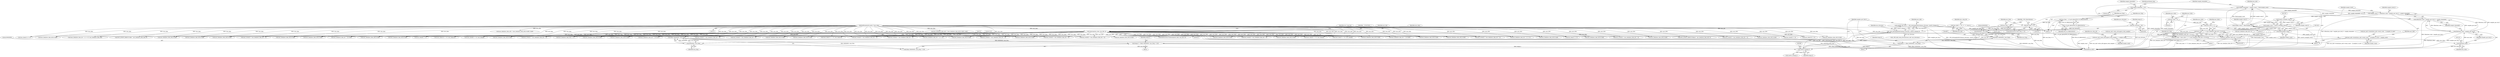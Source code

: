 digraph "0_wildmidi_660b513d99bced8783a4a5984ac2f742c74ebbdd_2@API" {
"1001231" [label="(Call,sample_remainder = sample_count_f - (float)sample_count)"];
"1001233" [label="(Call,sample_count_f - (float)sample_count)"];
"1001228" [label="(Call,(uint32_t)sample_count_f)"];
"1001217" [label="(Call,sample_count_f = ((float)mus_ticks * samples_per_tick_f) + sample_remainder)"];
"1001220" [label="(Call,(float)mus_ticks * samples_per_tick_f)"];
"1001221" [label="(Call,(float)mus_ticks)"];
"1001198" [label="(Call,mus_ticks = (mus_ticks << 7) | (mus_data[mus_data_ofs++] & 0x7f))"];
"1001200" [label="(Call,(mus_ticks << 7) | (mus_data[mus_data_ofs++] & 0x7f))"];
"1001201" [label="(Call,mus_ticks << 7)"];
"1001193" [label="(Call,mus_ticks = 0)"];
"1001204" [label="(Call,mus_data[mus_data_ofs++] & 0x7f)"];
"1000227" [label="(Call,memcmp(mus_data, mus_hdr, 4))"];
"1000124" [label="(MethodParameterIn,uint8_t *mus_data)"];
"1000128" [label="(Call,mus_hdr[] = { 'M', 'U', 'S', 0x1A })"];
"1000393" [label="(Call,samples_per_tick_f = _WM_GetSamplesPerTick(mus_divisions, (uint32_t)tempo_f))"];
"1000395" [label="(Call,_WM_GetSamplesPerTick(mus_divisions, (uint32_t)tempo_f))"];
"1000164" [label="(Call,mus_divisions = 60)"];
"1000397" [label="(Call,(uint32_t)tempo_f)"];
"1000375" [label="(Call,tempo_f = (float) (60000000 / mus_freq) + 0.5f)"];
"1000378" [label="(Call,(float) (60000000 / mus_freq))"];
"1000380" [label="(Call,60000000 / mus_freq)"];
"1000364" [label="(Call,mus_freq == 0)"];
"1000359" [label="(Call,mus_freq = _cvt_get_option(WM_CO_FREQUENCY))"];
"1000361" [label="(Call,_cvt_get_option(WM_CO_FREQUENCY))"];
"1000367" [label="(Call,mus_freq = 140)"];
"1000386" [label="(Call,tempo_f = (float) (60000000 / mus_freq))"];
"1000388" [label="(Call,(float) (60000000 / mus_freq))"];
"1000390" [label="(Call,60000000 / mus_freq)"];
"1001231" [label="(Call,sample_remainder = sample_count_f - (float)sample_count)"];
"1000206" [label="(Call,sample_remainder = 0.0)"];
"1001235" [label="(Call,(float)sample_count)"];
"1001226" [label="(Call,sample_count = (uint32_t)sample_count_f)"];
"1001219" [label="(Call,((float)mus_ticks * samples_per_tick_f) + sample_remainder)"];
"1001238" [label="(Call,mus_mdi->events[mus_mdi->event_count - 1].samples_to_next = sample_count)"];
"1001251" [label="(Call,mus_mdi->extra_info.approx_total_samples += sample_count)"];
"1000396" [label="(Identifier,mus_divisions)"];
"1001223" [label="(Identifier,mus_ticks)"];
"1000381" [label="(Literal,60000000)"];
"1001257" [label="(Identifier,sample_count)"];
"1000228" [label="(Identifier,mus_data)"];
"1000363" [label="(ControlStructure,if (mus_freq == 0))"];
"1001242" [label="(Identifier,mus_mdi)"];
"1000705" [label="(Call,mus_data[mus_data_ofs] & 0x0f)"];
"1001193" [label="(Call,mus_ticks = 0)"];
"1001204" [label="(Call,mus_data[mus_data_ofs++] & 0x7f)"];
"1000386" [label="(Call,tempo_f = (float) (60000000 / mus_freq))"];
"1000422" [label="(Call,mus_data[mus_data_ofs] & 0x0f)"];
"1000959" [label="(Call,mus_data[mus_data_ofs] & 0x0f)"];
"1001235" [label="(Call,(float)sample_count)"];
"1000169" [label="(Identifier,tempo_f)"];
"1001065" [label="(Call,mus_event[2] = mus_data[mus_data_ofs + 2])"];
"1001033" [label="(Call,mus_event[2] = mus_data[mus_data_ofs + 2])"];
"1001221" [label="(Call,(float)mus_ticks)"];
"1000513" [label="(Call,mus_data[mus_data_ofs + 1] & 0x80)"];
"1000378" [label="(Call,(float) (60000000 / mus_freq))"];
"1000546" [label="(Call,mus_event[2] = mus_data[mus_data_ofs + 2])"];
"1000394" [label="(Identifier,samples_per_tick_f)"];
"1001327" [label="(MethodReturn,RET)"];
"1000276" [label="(Call,mus_data[11] << 8)"];
"1000342" [label="(Call,(mus_data[mus_data_ofs + 1] << 8) | mus_data[mus_data_ofs])"];
"1000486" [label="(Call,mus_data[mus_data_ofs] & 0x0f)"];
"1000831" [label="(Call,mus_data[mus_data_ofs] & 0x0f)"];
"1000364" [label="(Call,mus_freq == 0)"];
"1000905" [label="(Call,mus_event[2] = mus_data[mus_data_ofs + 2])"];
"1000927" [label="(Call,mus_data[mus_data_ofs] & 0x0f)"];
"1001224" [label="(Identifier,samples_per_tick_f)"];
"1000241" [label="(Identifier,mus_song_len)"];
"1001227" [label="(Identifier,sample_count)"];
"1000393" [label="(Call,samples_per_tick_f = _WM_GetSamplesPerTick(mus_divisions, (uint32_t)tempo_f))"];
"1000392" [label="(Identifier,mus_freq)"];
"1000789" [label="(Call,mus_data[mus_data_ofs] & 0x0f)"];
"1000166" [label="(Literal,60)"];
"1001200" [label="(Call,(mus_ticks << 7) | (mus_data[mus_data_ofs++] & 0x7f))"];
"1000455" [label="(Call,mus_data[mus_data_ofs] & 0xf0)"];
"1000385" [label="(Block,)"];
"1001231" [label="(Call,sample_remainder = sample_count_f - (float)sample_count)"];
"1001201" [label="(Call,mus_ticks << 7)"];
"1001194" [label="(Identifier,mus_ticks)"];
"1000226" [label="(ControlStructure,if (memcmp(mus_data, mus_hdr, 4)))"];
"1001195" [label="(Literal,0)"];
"1000602" [label="(Call,mus_data[mus_data_ofs] & 0x0f)"];
"1000391" [label="(Literal,60000000)"];
"1000863" [label="(Call,mus_data[mus_data_ofs] & 0x0f)"];
"1001205" [label="(Call,mus_data[mus_data_ofs++])"];
"1000242" [label="(Call,(mus_data[5] << 8) | mus_data[4])"];
"1000408" [label="(Call,(uint32_t)tempo_f)"];
"1001203" [label="(Literal,7)"];
"1000265" [label="(Call,mus_data[9] << 8)"];
"1000375" [label="(Call,tempo_f = (float) (60000000 / mus_freq) + 0.5f)"];
"1001259" [label="(Identifier,mus_data_ofs)"];
"1000129" [label="(Identifier,mus_hdr)"];
"1001234" [label="(Identifier,sample_count_f)"];
"1001251" [label="(Call,mus_mdi->extra_info.approx_total_samples += sample_count)"];
"1000491" [label="(Call,mus_event[1] = mus_data[mus_data_ofs + 1])"];
"1001226" [label="(Call,sample_count = (uint32_t)sample_count_f)"];
"1001225" [label="(Identifier,sample_remainder)"];
"1001206" [label="(Identifier,mus_data)"];
"1000233" [label="(Identifier,__FUNCTION__)"];
"1000469" [label="(Call,mus_data[mus_data_ofs] >> 4)"];
"1000275" [label="(Call,(mus_data[11] << 8) | mus_data[10])"];
"1000991" [label="(Call,mus_data[mus_data_ofs] & 0x0f)"];
"1000229" [label="(Identifier,mus_hdr)"];
"1000366" [label="(Literal,0)"];
"1000376" [label="(Identifier,tempo_f)"];
"1000450" [label="(Call,mus_data[mus_data_ofs] = (mus_data[mus_data_ofs] & 0xf0) | 0x0f)"];
"1000128" [label="(Call,mus_hdr[] = { 'M', 'U', 'S', 0x1A })"];
"1001210" [label="(Call,mus_data[mus_data_ofs - 1] & 0x80)"];
"1000207" [label="(Identifier,sample_remainder)"];
"1000126" [label="(Block,)"];
"1000582" [label="(Call,mus_data[mus_data_ofs] & 0x0f)"];
"1001129" [label="(Call,mus_event[2] = mus_data[mus_data_ofs + 2])"];
"1000132" [label="(Identifier,mus_song_ofs)"];
"1001228" [label="(Call,(uint32_t)sample_count_f)"];
"1001217" [label="(Call,sample_count_f = ((float)mus_ticks * samples_per_tick_f) + sample_remainder)"];
"1001238" [label="(Call,mus_mdi->events[mus_mdi->event_count - 1].samples_to_next = sample_count)"];
"1001250" [label="(Identifier,sample_count)"];
"1001199" [label="(Identifier,mus_ticks)"];
"1001097" [label="(Call,mus_event[2] = mus_data[mus_data_ofs + 2])"];
"1001001" [label="(Call,mus_event[2] = mus_data[mus_data_ofs + 2])"];
"1000365" [label="(Identifier,mus_freq)"];
"1000362" [label="(Identifier,WM_CO_FREQUENCY)"];
"1000563" [label="(Call,mus_data[mus_data_ofs] & 0x0f)"];
"1001233" [label="(Call,sample_count_f - (float)sample_count)"];
"1000443" [label="(Call,mus_data[mus_data_ofs] & 0x0f)"];
"1000412" [label="(Block,)"];
"1000539" [label="(Call,mus_data[mus_data_ofs + 1] & 0x7f)"];
"1000387" [label="(Identifier,tempo_f)"];
"1000873" [label="(Call,mus_event[2] = mus_data[mus_data_ofs + 2])"];
"1000253" [label="(Call,(mus_data[7] << 8) | mus_data[6])"];
"1000395" [label="(Call,_WM_GetSamplesPerTick(mus_divisions, (uint32_t)tempo_f))"];
"1000374" [label="(Block,)"];
"1000630" [label="(Call,mus_data[mus_data_ofs + 1] << 6)"];
"1000206" [label="(Call,sample_remainder = 0.0)"];
"1000254" [label="(Call,mus_data[7] << 8)"];
"1000164" [label="(Call,mus_divisions = 60)"];
"1000397" [label="(Call,(uint32_t)tempo_f)"];
"1000383" [label="(Literal,0.5f)"];
"1001237" [label="(Identifier,sample_count)"];
"1000165" [label="(Identifier,mus_divisions)"];
"1000382" [label="(Identifier,mus_freq)"];
"1000530" [label="(Call,mus_data[mus_data_ofs] & 0x0f)"];
"1000937" [label="(Call,mus_event[2] = mus_data[mus_data_ofs + 2])"];
"1000211" [label="(Identifier,pitchbend_tmp)"];
"1001209" [label="(Literal,0x7f)"];
"1000367" [label="(Call,mus_freq = 140)"];
"1000414" [label="(Call,MUS_EVENT_DEBUG(\"Before\", mus_data[mus_data_ofs], 0))"];
"1000360" [label="(Identifier,mus_freq)"];
"1001239" [label="(Call,mus_mdi->events[mus_mdi->event_count - 1].samples_to_next)"];
"1000390" [label="(Call,60000000 / mus_freq)"];
"1000587" [label="(Call,mus_event[1] = mus_data[mus_data_ofs + 1])"];
"1000623" [label="(Call,mus_data[mus_data_ofs] & 0x0f)"];
"1000403" [label="(Call,_WM_midi_setup_divisions(mus_mdi, mus_divisions))"];
"1000380" [label="(Call,60000000 / mus_freq)"];
"1000243" [label="(Call,mus_data[5] << 8)"];
"1000291" [label="(Call,mus_data[13] << 8)"];
"1000361" [label="(Call,_cvt_get_option(WM_CO_FREQUENCY))"];
"1001230" [label="(Identifier,sample_count_f)"];
"1001212" [label="(Identifier,mus_data)"];
"1000124" [label="(MethodParameterIn,uint8_t *mus_data)"];
"1000399" [label="(Identifier,tempo_f)"];
"1000372" [label="(Identifier,_WM_MixerOptions)"];
"1001254" [label="(Identifier,mus_mdi)"];
"1000369" [label="(Literal,140)"];
"1001119" [label="(Call,mus_data[mus_data_ofs] & 0x0f)"];
"1001198" [label="(Call,mus_ticks = (mus_ticks << 7) | (mus_data[mus_data_ofs++] & 0x7f))"];
"1001180" [label="(Call,mus_data[mus_data_ofs] & 0x80)"];
"1000895" [label="(Call,mus_data[mus_data_ofs] & 0x0f)"];
"1001220" [label="(Call,(float)mus_ticks * samples_per_tick_f)"];
"1000227" [label="(Call,memcmp(mus_data, mus_hdr, 4))"];
"1001023" [label="(Call,mus_data[mus_data_ofs] & 0x0f)"];
"1000359" [label="(Call,mus_freq = _cvt_get_option(WM_CO_FREQUENCY))"];
"1000969" [label="(Call,mus_event[2] = mus_data[mus_data_ofs + 2])"];
"1001232" [label="(Identifier,sample_remainder)"];
"1000733" [label="(Call,mus_data[mus_data_ofs] & 0x0f)"];
"1001218" [label="(Identifier,sample_count_f)"];
"1000377" [label="(Call,(float) (60000000 / mus_freq) + 0.5f)"];
"1000290" [label="(Call,(mus_data[13] << 8) | mus_data[12])"];
"1000230" [label="(Literal,4)"];
"1001055" [label="(Call,mus_data[mus_data_ofs] & 0x0f)"];
"1000401" [label="(Identifier,mus_mdi)"];
"1000429" [label="(Call,mus_data[mus_data_ofs] = (mus_data[mus_data_ofs] & 0xf0) | 0x09)"];
"1001219" [label="(Call,((float)mus_ticks * samples_per_tick_f) + sample_remainder)"];
"1001252" [label="(Call,mus_mdi->extra_info.approx_total_samples)"];
"1000461" [label="(Call,MUS_EVENT_DEBUG(\"After\", mus_data[mus_data_ofs], 0))"];
"1001197" [label="(Block,)"];
"1000677" [label="(Call,mus_data[mus_data_ofs] & 0x0f)"];
"1000264" [label="(Call,(mus_data[9] << 8) | mus_data[8])"];
"1000388" [label="(Call,(float) (60000000 / mus_freq))"];
"1000343" [label="(Call,mus_data[mus_data_ofs + 1] << 8)"];
"1000434" [label="(Call,mus_data[mus_data_ofs] & 0xf0)"];
"1000761" [label="(Call,mus_data[mus_data_ofs] & 0x0f)"];
"1000208" [label="(Literal,0.0)"];
"1001202" [label="(Identifier,mus_ticks)"];
"1000836" [label="(Call,mus_event[1] = mus_data[mus_data_ofs + 2])"];
"1000368" [label="(Identifier,mus_freq)"];
"1001087" [label="(Call,mus_data[mus_data_ofs] & 0x0f)"];
"1001231" -> "1000412"  [label="AST: "];
"1001231" -> "1001233"  [label="CFG: "];
"1001232" -> "1001231"  [label="AST: "];
"1001233" -> "1001231"  [label="AST: "];
"1001242" -> "1001231"  [label="CFG: "];
"1001231" -> "1001327"  [label="DDG: sample_remainder"];
"1001231" -> "1001327"  [label="DDG: sample_count_f - (float)sample_count"];
"1001231" -> "1001217"  [label="DDG: sample_remainder"];
"1001231" -> "1001219"  [label="DDG: sample_remainder"];
"1001233" -> "1001231"  [label="DDG: sample_count_f"];
"1001233" -> "1001231"  [label="DDG: (float)sample_count"];
"1001233" -> "1001235"  [label="CFG: "];
"1001234" -> "1001233"  [label="AST: "];
"1001235" -> "1001233"  [label="AST: "];
"1001233" -> "1001327"  [label="DDG: (float)sample_count"];
"1001233" -> "1001327"  [label="DDG: sample_count_f"];
"1001228" -> "1001233"  [label="DDG: sample_count_f"];
"1001235" -> "1001233"  [label="DDG: sample_count"];
"1001228" -> "1001226"  [label="AST: "];
"1001228" -> "1001230"  [label="CFG: "];
"1001229" -> "1001228"  [label="AST: "];
"1001230" -> "1001228"  [label="AST: "];
"1001226" -> "1001228"  [label="CFG: "];
"1001228" -> "1001226"  [label="DDG: sample_count_f"];
"1001217" -> "1001228"  [label="DDG: sample_count_f"];
"1001217" -> "1000412"  [label="AST: "];
"1001217" -> "1001219"  [label="CFG: "];
"1001218" -> "1001217"  [label="AST: "];
"1001219" -> "1001217"  [label="AST: "];
"1001227" -> "1001217"  [label="CFG: "];
"1001217" -> "1001327"  [label="DDG: ((float)mus_ticks * samples_per_tick_f) + sample_remainder"];
"1001220" -> "1001217"  [label="DDG: (float)mus_ticks"];
"1001220" -> "1001217"  [label="DDG: samples_per_tick_f"];
"1000206" -> "1001217"  [label="DDG: sample_remainder"];
"1001220" -> "1001219"  [label="AST: "];
"1001220" -> "1001224"  [label="CFG: "];
"1001221" -> "1001220"  [label="AST: "];
"1001224" -> "1001220"  [label="AST: "];
"1001225" -> "1001220"  [label="CFG: "];
"1001220" -> "1001327"  [label="DDG: (float)mus_ticks"];
"1001220" -> "1001327"  [label="DDG: samples_per_tick_f"];
"1001220" -> "1001219"  [label="DDG: (float)mus_ticks"];
"1001220" -> "1001219"  [label="DDG: samples_per_tick_f"];
"1001221" -> "1001220"  [label="DDG: mus_ticks"];
"1000393" -> "1001220"  [label="DDG: samples_per_tick_f"];
"1001221" -> "1001223"  [label="CFG: "];
"1001222" -> "1001221"  [label="AST: "];
"1001223" -> "1001221"  [label="AST: "];
"1001224" -> "1001221"  [label="CFG: "];
"1001221" -> "1001327"  [label="DDG: mus_ticks"];
"1001198" -> "1001221"  [label="DDG: mus_ticks"];
"1001198" -> "1001197"  [label="AST: "];
"1001198" -> "1001200"  [label="CFG: "];
"1001199" -> "1001198"  [label="AST: "];
"1001200" -> "1001198"  [label="AST: "];
"1001212" -> "1001198"  [label="CFG: "];
"1001198" -> "1001327"  [label="DDG: (mus_ticks << 7) | (mus_data[mus_data_ofs++] & 0x7f)"];
"1001200" -> "1001198"  [label="DDG: mus_ticks << 7"];
"1001200" -> "1001198"  [label="DDG: mus_data[mus_data_ofs++] & 0x7f"];
"1001198" -> "1001201"  [label="DDG: mus_ticks"];
"1001200" -> "1001204"  [label="CFG: "];
"1001201" -> "1001200"  [label="AST: "];
"1001204" -> "1001200"  [label="AST: "];
"1001200" -> "1001327"  [label="DDG: mus_data[mus_data_ofs++] & 0x7f"];
"1001200" -> "1001327"  [label="DDG: mus_ticks << 7"];
"1001201" -> "1001200"  [label="DDG: mus_ticks"];
"1001201" -> "1001200"  [label="DDG: 7"];
"1001204" -> "1001200"  [label="DDG: mus_data[mus_data_ofs++]"];
"1001204" -> "1001200"  [label="DDG: 0x7f"];
"1001201" -> "1001203"  [label="CFG: "];
"1001202" -> "1001201"  [label="AST: "];
"1001203" -> "1001201"  [label="AST: "];
"1001206" -> "1001201"  [label="CFG: "];
"1001193" -> "1001201"  [label="DDG: mus_ticks"];
"1001193" -> "1000412"  [label="AST: "];
"1001193" -> "1001195"  [label="CFG: "];
"1001194" -> "1001193"  [label="AST: "];
"1001195" -> "1001193"  [label="AST: "];
"1001199" -> "1001193"  [label="CFG: "];
"1001204" -> "1001209"  [label="CFG: "];
"1001205" -> "1001204"  [label="AST: "];
"1001209" -> "1001204"  [label="AST: "];
"1001204" -> "1001327"  [label="DDG: mus_data[mus_data_ofs++]"];
"1000227" -> "1001204"  [label="DDG: mus_data"];
"1000124" -> "1001204"  [label="DDG: mus_data"];
"1000227" -> "1000226"  [label="AST: "];
"1000227" -> "1000230"  [label="CFG: "];
"1000228" -> "1000227"  [label="AST: "];
"1000229" -> "1000227"  [label="AST: "];
"1000230" -> "1000227"  [label="AST: "];
"1000233" -> "1000227"  [label="CFG: "];
"1000241" -> "1000227"  [label="CFG: "];
"1000227" -> "1001327"  [label="DDG: memcmp(mus_data, mus_hdr, 4)"];
"1000227" -> "1001327"  [label="DDG: mus_data"];
"1000227" -> "1001327"  [label="DDG: mus_hdr"];
"1000124" -> "1000227"  [label="DDG: mus_data"];
"1000128" -> "1000227"  [label="DDG: mus_hdr"];
"1000227" -> "1000243"  [label="DDG: mus_data"];
"1000227" -> "1000242"  [label="DDG: mus_data"];
"1000227" -> "1000254"  [label="DDG: mus_data"];
"1000227" -> "1000253"  [label="DDG: mus_data"];
"1000227" -> "1000265"  [label="DDG: mus_data"];
"1000227" -> "1000264"  [label="DDG: mus_data"];
"1000227" -> "1000276"  [label="DDG: mus_data"];
"1000227" -> "1000275"  [label="DDG: mus_data"];
"1000227" -> "1000291"  [label="DDG: mus_data"];
"1000227" -> "1000290"  [label="DDG: mus_data"];
"1000227" -> "1000343"  [label="DDG: mus_data"];
"1000227" -> "1000342"  [label="DDG: mus_data"];
"1000227" -> "1000414"  [label="DDG: mus_data"];
"1000227" -> "1000422"  [label="DDG: mus_data"];
"1000227" -> "1000434"  [label="DDG: mus_data"];
"1000227" -> "1000443"  [label="DDG: mus_data"];
"1000227" -> "1000455"  [label="DDG: mus_data"];
"1000227" -> "1000461"  [label="DDG: mus_data"];
"1000227" -> "1000469"  [label="DDG: mus_data"];
"1000227" -> "1000486"  [label="DDG: mus_data"];
"1000227" -> "1000491"  [label="DDG: mus_data"];
"1000227" -> "1000513"  [label="DDG: mus_data"];
"1000227" -> "1000530"  [label="DDG: mus_data"];
"1000227" -> "1000539"  [label="DDG: mus_data"];
"1000227" -> "1000546"  [label="DDG: mus_data"];
"1000227" -> "1000563"  [label="DDG: mus_data"];
"1000227" -> "1000582"  [label="DDG: mus_data"];
"1000227" -> "1000587"  [label="DDG: mus_data"];
"1000227" -> "1000602"  [label="DDG: mus_data"];
"1000227" -> "1000623"  [label="DDG: mus_data"];
"1000227" -> "1000630"  [label="DDG: mus_data"];
"1000227" -> "1000677"  [label="DDG: mus_data"];
"1000227" -> "1000705"  [label="DDG: mus_data"];
"1000227" -> "1000733"  [label="DDG: mus_data"];
"1000227" -> "1000761"  [label="DDG: mus_data"];
"1000227" -> "1000789"  [label="DDG: mus_data"];
"1000227" -> "1000831"  [label="DDG: mus_data"];
"1000227" -> "1000836"  [label="DDG: mus_data"];
"1000227" -> "1000863"  [label="DDG: mus_data"];
"1000227" -> "1000873"  [label="DDG: mus_data"];
"1000227" -> "1000895"  [label="DDG: mus_data"];
"1000227" -> "1000905"  [label="DDG: mus_data"];
"1000227" -> "1000927"  [label="DDG: mus_data"];
"1000227" -> "1000937"  [label="DDG: mus_data"];
"1000227" -> "1000959"  [label="DDG: mus_data"];
"1000227" -> "1000969"  [label="DDG: mus_data"];
"1000227" -> "1000991"  [label="DDG: mus_data"];
"1000227" -> "1001001"  [label="DDG: mus_data"];
"1000227" -> "1001023"  [label="DDG: mus_data"];
"1000227" -> "1001033"  [label="DDG: mus_data"];
"1000227" -> "1001055"  [label="DDG: mus_data"];
"1000227" -> "1001065"  [label="DDG: mus_data"];
"1000227" -> "1001087"  [label="DDG: mus_data"];
"1000227" -> "1001097"  [label="DDG: mus_data"];
"1000227" -> "1001119"  [label="DDG: mus_data"];
"1000227" -> "1001129"  [label="DDG: mus_data"];
"1000227" -> "1001180"  [label="DDG: mus_data"];
"1000227" -> "1001210"  [label="DDG: mus_data"];
"1000124" -> "1000123"  [label="AST: "];
"1000124" -> "1001327"  [label="DDG: mus_data"];
"1000124" -> "1000243"  [label="DDG: mus_data"];
"1000124" -> "1000242"  [label="DDG: mus_data"];
"1000124" -> "1000254"  [label="DDG: mus_data"];
"1000124" -> "1000253"  [label="DDG: mus_data"];
"1000124" -> "1000265"  [label="DDG: mus_data"];
"1000124" -> "1000264"  [label="DDG: mus_data"];
"1000124" -> "1000276"  [label="DDG: mus_data"];
"1000124" -> "1000275"  [label="DDG: mus_data"];
"1000124" -> "1000291"  [label="DDG: mus_data"];
"1000124" -> "1000290"  [label="DDG: mus_data"];
"1000124" -> "1000343"  [label="DDG: mus_data"];
"1000124" -> "1000342"  [label="DDG: mus_data"];
"1000124" -> "1000414"  [label="DDG: mus_data"];
"1000124" -> "1000422"  [label="DDG: mus_data"];
"1000124" -> "1000429"  [label="DDG: mus_data"];
"1000124" -> "1000434"  [label="DDG: mus_data"];
"1000124" -> "1000443"  [label="DDG: mus_data"];
"1000124" -> "1000450"  [label="DDG: mus_data"];
"1000124" -> "1000455"  [label="DDG: mus_data"];
"1000124" -> "1000461"  [label="DDG: mus_data"];
"1000124" -> "1000469"  [label="DDG: mus_data"];
"1000124" -> "1000486"  [label="DDG: mus_data"];
"1000124" -> "1000491"  [label="DDG: mus_data"];
"1000124" -> "1000513"  [label="DDG: mus_data"];
"1000124" -> "1000530"  [label="DDG: mus_data"];
"1000124" -> "1000539"  [label="DDG: mus_data"];
"1000124" -> "1000546"  [label="DDG: mus_data"];
"1000124" -> "1000563"  [label="DDG: mus_data"];
"1000124" -> "1000582"  [label="DDG: mus_data"];
"1000124" -> "1000587"  [label="DDG: mus_data"];
"1000124" -> "1000602"  [label="DDG: mus_data"];
"1000124" -> "1000623"  [label="DDG: mus_data"];
"1000124" -> "1000630"  [label="DDG: mus_data"];
"1000124" -> "1000677"  [label="DDG: mus_data"];
"1000124" -> "1000705"  [label="DDG: mus_data"];
"1000124" -> "1000733"  [label="DDG: mus_data"];
"1000124" -> "1000761"  [label="DDG: mus_data"];
"1000124" -> "1000789"  [label="DDG: mus_data"];
"1000124" -> "1000831"  [label="DDG: mus_data"];
"1000124" -> "1000836"  [label="DDG: mus_data"];
"1000124" -> "1000863"  [label="DDG: mus_data"];
"1000124" -> "1000873"  [label="DDG: mus_data"];
"1000124" -> "1000895"  [label="DDG: mus_data"];
"1000124" -> "1000905"  [label="DDG: mus_data"];
"1000124" -> "1000927"  [label="DDG: mus_data"];
"1000124" -> "1000937"  [label="DDG: mus_data"];
"1000124" -> "1000959"  [label="DDG: mus_data"];
"1000124" -> "1000969"  [label="DDG: mus_data"];
"1000124" -> "1000991"  [label="DDG: mus_data"];
"1000124" -> "1001001"  [label="DDG: mus_data"];
"1000124" -> "1001023"  [label="DDG: mus_data"];
"1000124" -> "1001033"  [label="DDG: mus_data"];
"1000124" -> "1001055"  [label="DDG: mus_data"];
"1000124" -> "1001065"  [label="DDG: mus_data"];
"1000124" -> "1001087"  [label="DDG: mus_data"];
"1000124" -> "1001097"  [label="DDG: mus_data"];
"1000124" -> "1001119"  [label="DDG: mus_data"];
"1000124" -> "1001129"  [label="DDG: mus_data"];
"1000124" -> "1001180"  [label="DDG: mus_data"];
"1000124" -> "1001210"  [label="DDG: mus_data"];
"1000128" -> "1000126"  [label="AST: "];
"1000128" -> "1000129"  [label="CFG: "];
"1000129" -> "1000128"  [label="AST: "];
"1000132" -> "1000128"  [label="CFG: "];
"1000128" -> "1001327"  [label="DDG: mus_hdr"];
"1000393" -> "1000126"  [label="AST: "];
"1000393" -> "1000395"  [label="CFG: "];
"1000394" -> "1000393"  [label="AST: "];
"1000395" -> "1000393"  [label="AST: "];
"1000401" -> "1000393"  [label="CFG: "];
"1000393" -> "1001327"  [label="DDG: samples_per_tick_f"];
"1000393" -> "1001327"  [label="DDG: _WM_GetSamplesPerTick(mus_divisions, (uint32_t)tempo_f)"];
"1000395" -> "1000393"  [label="DDG: mus_divisions"];
"1000395" -> "1000393"  [label="DDG: (uint32_t)tempo_f"];
"1000395" -> "1000397"  [label="CFG: "];
"1000396" -> "1000395"  [label="AST: "];
"1000397" -> "1000395"  [label="AST: "];
"1000164" -> "1000395"  [label="DDG: mus_divisions"];
"1000397" -> "1000395"  [label="DDG: tempo_f"];
"1000395" -> "1000403"  [label="DDG: mus_divisions"];
"1000164" -> "1000126"  [label="AST: "];
"1000164" -> "1000166"  [label="CFG: "];
"1000165" -> "1000164"  [label="AST: "];
"1000166" -> "1000164"  [label="AST: "];
"1000169" -> "1000164"  [label="CFG: "];
"1000164" -> "1001327"  [label="DDG: mus_divisions"];
"1000397" -> "1000399"  [label="CFG: "];
"1000398" -> "1000397"  [label="AST: "];
"1000399" -> "1000397"  [label="AST: "];
"1000375" -> "1000397"  [label="DDG: tempo_f"];
"1000386" -> "1000397"  [label="DDG: tempo_f"];
"1000397" -> "1000408"  [label="DDG: tempo_f"];
"1000375" -> "1000374"  [label="AST: "];
"1000375" -> "1000377"  [label="CFG: "];
"1000376" -> "1000375"  [label="AST: "];
"1000377" -> "1000375"  [label="AST: "];
"1000394" -> "1000375"  [label="CFG: "];
"1000375" -> "1001327"  [label="DDG: (float) (60000000 / mus_freq) + 0.5f"];
"1000378" -> "1000375"  [label="DDG: 60000000 / mus_freq"];
"1000378" -> "1000377"  [label="AST: "];
"1000378" -> "1000380"  [label="CFG: "];
"1000379" -> "1000378"  [label="AST: "];
"1000380" -> "1000378"  [label="AST: "];
"1000383" -> "1000378"  [label="CFG: "];
"1000378" -> "1001327"  [label="DDG: 60000000 / mus_freq"];
"1000378" -> "1000377"  [label="DDG: 60000000 / mus_freq"];
"1000380" -> "1000378"  [label="DDG: 60000000"];
"1000380" -> "1000378"  [label="DDG: mus_freq"];
"1000380" -> "1000382"  [label="CFG: "];
"1000381" -> "1000380"  [label="AST: "];
"1000382" -> "1000380"  [label="AST: "];
"1000380" -> "1001327"  [label="DDG: mus_freq"];
"1000364" -> "1000380"  [label="DDG: mus_freq"];
"1000367" -> "1000380"  [label="DDG: mus_freq"];
"1000364" -> "1000363"  [label="AST: "];
"1000364" -> "1000366"  [label="CFG: "];
"1000365" -> "1000364"  [label="AST: "];
"1000366" -> "1000364"  [label="AST: "];
"1000368" -> "1000364"  [label="CFG: "];
"1000372" -> "1000364"  [label="CFG: "];
"1000364" -> "1001327"  [label="DDG: mus_freq == 0"];
"1000359" -> "1000364"  [label="DDG: mus_freq"];
"1000364" -> "1000390"  [label="DDG: mus_freq"];
"1000359" -> "1000126"  [label="AST: "];
"1000359" -> "1000361"  [label="CFG: "];
"1000360" -> "1000359"  [label="AST: "];
"1000361" -> "1000359"  [label="AST: "];
"1000365" -> "1000359"  [label="CFG: "];
"1000359" -> "1001327"  [label="DDG: _cvt_get_option(WM_CO_FREQUENCY)"];
"1000361" -> "1000359"  [label="DDG: WM_CO_FREQUENCY"];
"1000361" -> "1000362"  [label="CFG: "];
"1000362" -> "1000361"  [label="AST: "];
"1000361" -> "1001327"  [label="DDG: WM_CO_FREQUENCY"];
"1000367" -> "1000363"  [label="AST: "];
"1000367" -> "1000369"  [label="CFG: "];
"1000368" -> "1000367"  [label="AST: "];
"1000369" -> "1000367"  [label="AST: "];
"1000372" -> "1000367"  [label="CFG: "];
"1000367" -> "1000390"  [label="DDG: mus_freq"];
"1000386" -> "1000385"  [label="AST: "];
"1000386" -> "1000388"  [label="CFG: "];
"1000387" -> "1000386"  [label="AST: "];
"1000388" -> "1000386"  [label="AST: "];
"1000394" -> "1000386"  [label="CFG: "];
"1000386" -> "1001327"  [label="DDG: (float) (60000000 / mus_freq)"];
"1000388" -> "1000386"  [label="DDG: 60000000 / mus_freq"];
"1000388" -> "1000390"  [label="CFG: "];
"1000389" -> "1000388"  [label="AST: "];
"1000390" -> "1000388"  [label="AST: "];
"1000388" -> "1001327"  [label="DDG: 60000000 / mus_freq"];
"1000390" -> "1000388"  [label="DDG: 60000000"];
"1000390" -> "1000388"  [label="DDG: mus_freq"];
"1000390" -> "1000392"  [label="CFG: "];
"1000391" -> "1000390"  [label="AST: "];
"1000392" -> "1000390"  [label="AST: "];
"1000390" -> "1001327"  [label="DDG: mus_freq"];
"1000206" -> "1000126"  [label="AST: "];
"1000206" -> "1000208"  [label="CFG: "];
"1000207" -> "1000206"  [label="AST: "];
"1000208" -> "1000206"  [label="AST: "];
"1000211" -> "1000206"  [label="CFG: "];
"1000206" -> "1001327"  [label="DDG: sample_remainder"];
"1000206" -> "1001219"  [label="DDG: sample_remainder"];
"1001235" -> "1001237"  [label="CFG: "];
"1001236" -> "1001235"  [label="AST: "];
"1001237" -> "1001235"  [label="AST: "];
"1001226" -> "1001235"  [label="DDG: sample_count"];
"1001235" -> "1001238"  [label="DDG: sample_count"];
"1001235" -> "1001251"  [label="DDG: sample_count"];
"1001226" -> "1000412"  [label="AST: "];
"1001227" -> "1001226"  [label="AST: "];
"1001232" -> "1001226"  [label="CFG: "];
"1001226" -> "1001327"  [label="DDG: (uint32_t)sample_count_f"];
"1001219" -> "1001225"  [label="CFG: "];
"1001225" -> "1001219"  [label="AST: "];
"1001219" -> "1001327"  [label="DDG: (float)mus_ticks * samples_per_tick_f"];
"1001238" -> "1000412"  [label="AST: "];
"1001238" -> "1001250"  [label="CFG: "];
"1001239" -> "1001238"  [label="AST: "];
"1001250" -> "1001238"  [label="AST: "];
"1001254" -> "1001238"  [label="CFG: "];
"1001238" -> "1001327"  [label="DDG: mus_mdi->events[mus_mdi->event_count - 1].samples_to_next"];
"1001251" -> "1000412"  [label="AST: "];
"1001251" -> "1001257"  [label="CFG: "];
"1001252" -> "1001251"  [label="AST: "];
"1001257" -> "1001251"  [label="AST: "];
"1001259" -> "1001251"  [label="CFG: "];
"1001251" -> "1001327"  [label="DDG: sample_count"];
"1001251" -> "1001327"  [label="DDG: mus_mdi->extra_info.approx_total_samples"];
}

